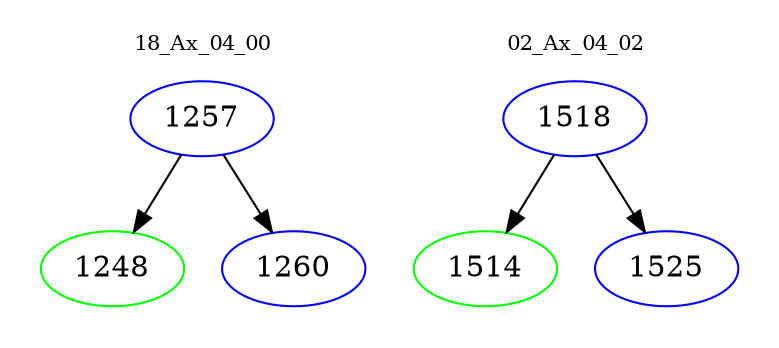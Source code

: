 digraph{
subgraph cluster_0 {
color = white
label = "18_Ax_04_00";
fontsize=10;
T0_1257 [label="1257", color="blue"]
T0_1257 -> T0_1248 [color="black"]
T0_1248 [label="1248", color="green"]
T0_1257 -> T0_1260 [color="black"]
T0_1260 [label="1260", color="blue"]
}
subgraph cluster_1 {
color = white
label = "02_Ax_04_02";
fontsize=10;
T1_1518 [label="1518", color="blue"]
T1_1518 -> T1_1514 [color="black"]
T1_1514 [label="1514", color="green"]
T1_1518 -> T1_1525 [color="black"]
T1_1525 [label="1525", color="blue"]
}
}
